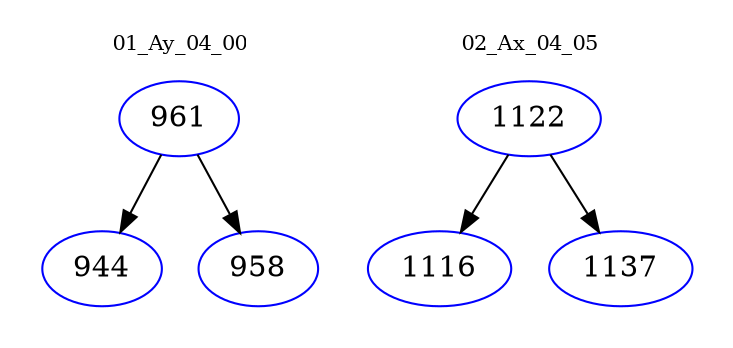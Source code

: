 digraph{
subgraph cluster_0 {
color = white
label = "01_Ay_04_00";
fontsize=10;
T0_961 [label="961", color="blue"]
T0_961 -> T0_944 [color="black"]
T0_944 [label="944", color="blue"]
T0_961 -> T0_958 [color="black"]
T0_958 [label="958", color="blue"]
}
subgraph cluster_1 {
color = white
label = "02_Ax_04_05";
fontsize=10;
T1_1122 [label="1122", color="blue"]
T1_1122 -> T1_1116 [color="black"]
T1_1116 [label="1116", color="blue"]
T1_1122 -> T1_1137 [color="black"]
T1_1137 [label="1137", color="blue"]
}
}
